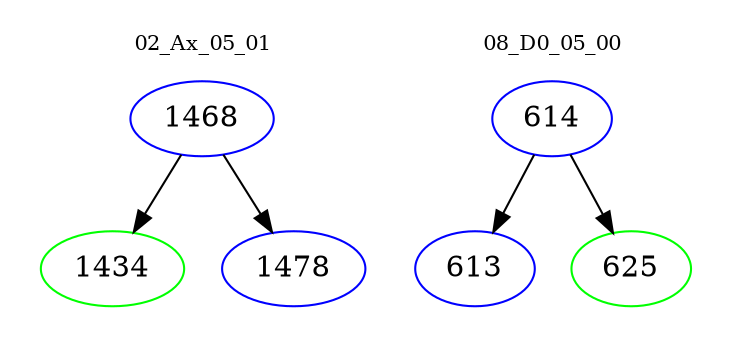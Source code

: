 digraph{
subgraph cluster_0 {
color = white
label = "02_Ax_05_01";
fontsize=10;
T0_1468 [label="1468", color="blue"]
T0_1468 -> T0_1434 [color="black"]
T0_1434 [label="1434", color="green"]
T0_1468 -> T0_1478 [color="black"]
T0_1478 [label="1478", color="blue"]
}
subgraph cluster_1 {
color = white
label = "08_D0_05_00";
fontsize=10;
T1_614 [label="614", color="blue"]
T1_614 -> T1_613 [color="black"]
T1_613 [label="613", color="blue"]
T1_614 -> T1_625 [color="black"]
T1_625 [label="625", color="green"]
}
}
